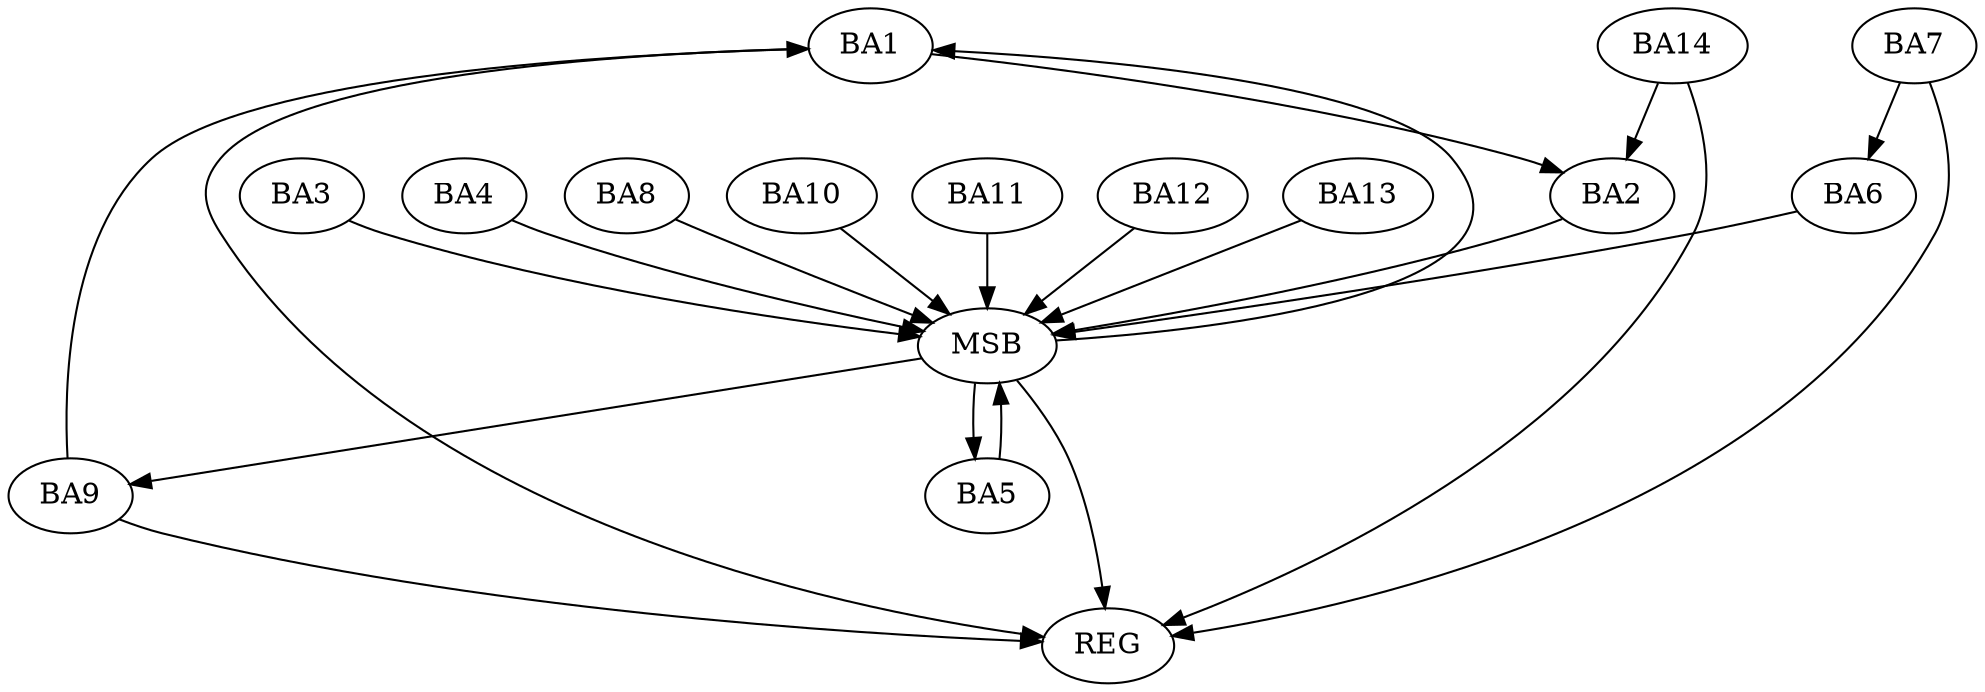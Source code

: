 strict digraph G {
  BA1 [ label="BA1" ];
  BA2 [ label="BA2" ];
  BA3 [ label="BA3" ];
  BA4 [ label="BA4" ];
  BA5 [ label="BA5" ];
  BA6 [ label="BA6" ];
  BA7 [ label="BA7" ];
  BA8 [ label="BA8" ];
  BA9 [ label="BA9" ];
  BA10 [ label="BA10" ];
  BA11 [ label="BA11" ];
  BA12 [ label="BA12" ];
  BA13 [ label="BA13" ];
  BA14 [ label="BA14" ];
  REG [ label="REG" ];
  MSB [ label="MSB" ];
  BA1 -> BA2;
  BA7 -> BA6;
  BA9 -> BA1;
  BA14 -> BA2;
  BA1 -> REG;
  BA7 -> REG;
  BA9 -> REG;
  BA14 -> REG;
  BA2 -> MSB;
  MSB -> BA1;
  MSB -> REG;
  BA3 -> MSB;
  BA4 -> MSB;
  BA5 -> MSB;
  BA6 -> MSB;
  MSB -> BA5;
  BA8 -> MSB;
  BA10 -> MSB;
  MSB -> BA9;
  BA11 -> MSB;
  BA12 -> MSB;
  BA13 -> MSB;
}
